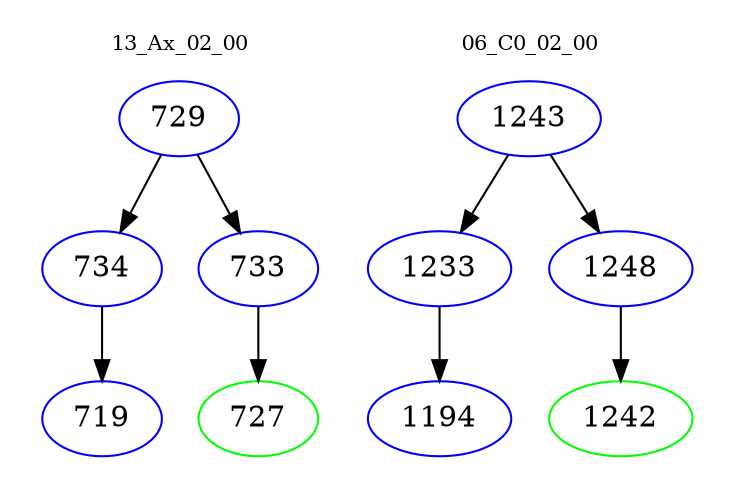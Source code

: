 digraph{
subgraph cluster_0 {
color = white
label = "13_Ax_02_00";
fontsize=10;
T0_729 [label="729", color="blue"]
T0_729 -> T0_734 [color="black"]
T0_734 [label="734", color="blue"]
T0_734 -> T0_719 [color="black"]
T0_719 [label="719", color="blue"]
T0_729 -> T0_733 [color="black"]
T0_733 [label="733", color="blue"]
T0_733 -> T0_727 [color="black"]
T0_727 [label="727", color="green"]
}
subgraph cluster_1 {
color = white
label = "06_C0_02_00";
fontsize=10;
T1_1243 [label="1243", color="blue"]
T1_1243 -> T1_1233 [color="black"]
T1_1233 [label="1233", color="blue"]
T1_1233 -> T1_1194 [color="black"]
T1_1194 [label="1194", color="blue"]
T1_1243 -> T1_1248 [color="black"]
T1_1248 [label="1248", color="blue"]
T1_1248 -> T1_1242 [color="black"]
T1_1242 [label="1242", color="green"]
}
}

